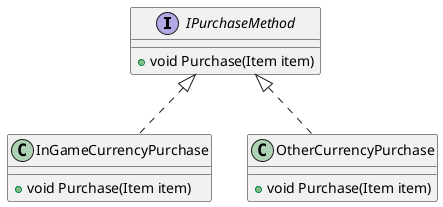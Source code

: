 @startuml class_diagram_2

interface IPurchaseMethod {
    +void Purchase(Item item)
}

class InGameCurrencyPurchase {
    +void Purchase(Item item)
}

class OtherCurrencyPurchase {
    +void Purchase(Item item)
}

IPurchaseMethod <|.. InGameCurrencyPurchase
IPurchaseMethod <|.. OtherCurrencyPurchase

@enduml
